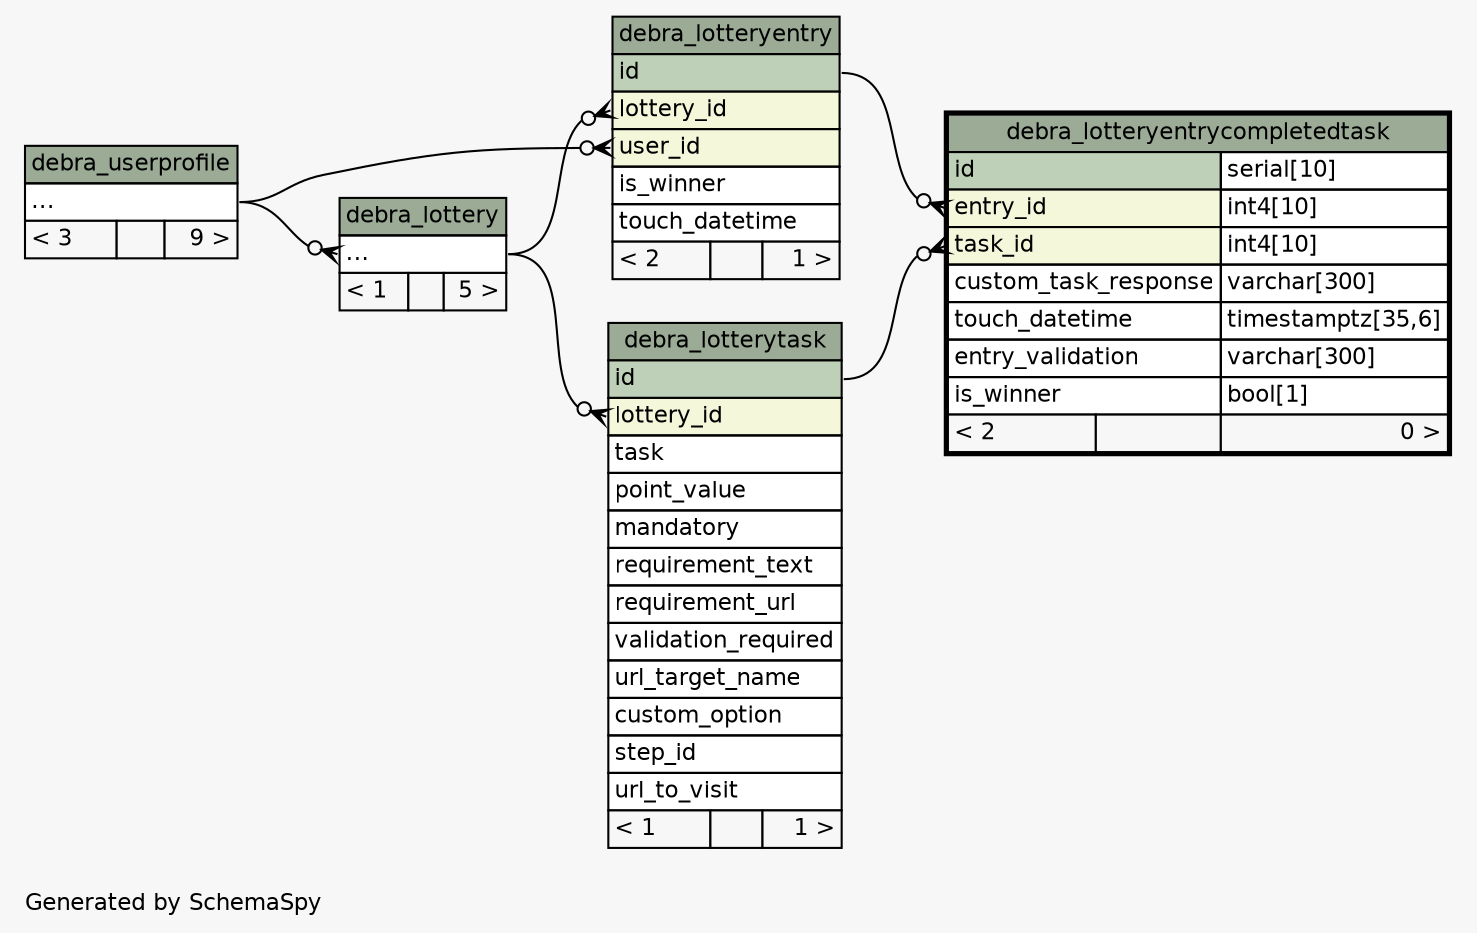 // dot 2.36.0 on Linux 3.17.0-rc4-a1
// SchemaSpy rev 590
digraph "twoDegreesRelationshipsDiagram" {
  graph [
    rankdir="RL"
    bgcolor="#f7f7f7"
    label="\nGenerated by SchemaSpy"
    labeljust="l"
    nodesep="0.18"
    ranksep="0.46"
    fontname="Helvetica"
    fontsize="11"
  ];
  node [
    fontname="Helvetica"
    fontsize="11"
    shape="plaintext"
  ];
  edge [
    arrowsize="0.8"
  ];
  "debra_lottery":"elipses":w -> "debra_userprofile":"elipses":e [arrowhead=none dir=back arrowtail=crowodot];
  "debra_lotteryentry":"lottery_id":w -> "debra_lottery":"elipses":e [arrowhead=none dir=back arrowtail=crowodot];
  "debra_lotteryentry":"user_id":w -> "debra_userprofile":"elipses":e [arrowhead=none dir=back arrowtail=crowodot];
  "debra_lotteryentrycompletedtask":"entry_id":w -> "debra_lotteryentry":"id":e [arrowhead=none dir=back arrowtail=crowodot];
  "debra_lotteryentrycompletedtask":"task_id":w -> "debra_lotterytask":"id":e [arrowhead=none dir=back arrowtail=crowodot];
  "debra_lotterytask":"lottery_id":w -> "debra_lottery":"elipses":e [arrowhead=none dir=back arrowtail=crowodot];
  "debra_lottery" [
    label=<
    <TABLE BORDER="0" CELLBORDER="1" CELLSPACING="0" BGCOLOR="#ffffff">
      <TR><TD COLSPAN="3" BGCOLOR="#9bab96" ALIGN="CENTER">debra_lottery</TD></TR>
      <TR><TD PORT="elipses" COLSPAN="3" ALIGN="LEFT">...</TD></TR>
      <TR><TD ALIGN="LEFT" BGCOLOR="#f7f7f7">&lt; 1</TD><TD ALIGN="RIGHT" BGCOLOR="#f7f7f7">  </TD><TD ALIGN="RIGHT" BGCOLOR="#f7f7f7">5 &gt;</TD></TR>
    </TABLE>>
    URL="debra_lottery.html"
    tooltip="debra_lottery"
  ];
  "debra_lotteryentry" [
    label=<
    <TABLE BORDER="0" CELLBORDER="1" CELLSPACING="0" BGCOLOR="#ffffff">
      <TR><TD COLSPAN="3" BGCOLOR="#9bab96" ALIGN="CENTER">debra_lotteryentry</TD></TR>
      <TR><TD PORT="id" COLSPAN="3" BGCOLOR="#bed1b8" ALIGN="LEFT">id</TD></TR>
      <TR><TD PORT="lottery_id" COLSPAN="3" BGCOLOR="#f4f7da" ALIGN="LEFT">lottery_id</TD></TR>
      <TR><TD PORT="user_id" COLSPAN="3" BGCOLOR="#f4f7da" ALIGN="LEFT">user_id</TD></TR>
      <TR><TD PORT="is_winner" COLSPAN="3" ALIGN="LEFT">is_winner</TD></TR>
      <TR><TD PORT="touch_datetime" COLSPAN="3" ALIGN="LEFT">touch_datetime</TD></TR>
      <TR><TD ALIGN="LEFT" BGCOLOR="#f7f7f7">&lt; 2</TD><TD ALIGN="RIGHT" BGCOLOR="#f7f7f7">  </TD><TD ALIGN="RIGHT" BGCOLOR="#f7f7f7">1 &gt;</TD></TR>
    </TABLE>>
    URL="debra_lotteryentry.html"
    tooltip="debra_lotteryentry"
  ];
  "debra_lotteryentrycompletedtask" [
    label=<
    <TABLE BORDER="2" CELLBORDER="1" CELLSPACING="0" BGCOLOR="#ffffff">
      <TR><TD COLSPAN="3" BGCOLOR="#9bab96" ALIGN="CENTER">debra_lotteryentrycompletedtask</TD></TR>
      <TR><TD PORT="id" COLSPAN="2" BGCOLOR="#bed1b8" ALIGN="LEFT">id</TD><TD PORT="id.type" ALIGN="LEFT">serial[10]</TD></TR>
      <TR><TD PORT="entry_id" COLSPAN="2" BGCOLOR="#f4f7da" ALIGN="LEFT">entry_id</TD><TD PORT="entry_id.type" ALIGN="LEFT">int4[10]</TD></TR>
      <TR><TD PORT="task_id" COLSPAN="2" BGCOLOR="#f4f7da" ALIGN="LEFT">task_id</TD><TD PORT="task_id.type" ALIGN="LEFT">int4[10]</TD></TR>
      <TR><TD PORT="custom_task_response" COLSPAN="2" ALIGN="LEFT">custom_task_response</TD><TD PORT="custom_task_response.type" ALIGN="LEFT">varchar[300]</TD></TR>
      <TR><TD PORT="touch_datetime" COLSPAN="2" ALIGN="LEFT">touch_datetime</TD><TD PORT="touch_datetime.type" ALIGN="LEFT">timestamptz[35,6]</TD></TR>
      <TR><TD PORT="entry_validation" COLSPAN="2" ALIGN="LEFT">entry_validation</TD><TD PORT="entry_validation.type" ALIGN="LEFT">varchar[300]</TD></TR>
      <TR><TD PORT="is_winner" COLSPAN="2" ALIGN="LEFT">is_winner</TD><TD PORT="is_winner.type" ALIGN="LEFT">bool[1]</TD></TR>
      <TR><TD ALIGN="LEFT" BGCOLOR="#f7f7f7">&lt; 2</TD><TD ALIGN="RIGHT" BGCOLOR="#f7f7f7">  </TD><TD ALIGN="RIGHT" BGCOLOR="#f7f7f7">0 &gt;</TD></TR>
    </TABLE>>
    URL="debra_lotteryentrycompletedtask.html"
    tooltip="debra_lotteryentrycompletedtask"
  ];
  "debra_lotterytask" [
    label=<
    <TABLE BORDER="0" CELLBORDER="1" CELLSPACING="0" BGCOLOR="#ffffff">
      <TR><TD COLSPAN="3" BGCOLOR="#9bab96" ALIGN="CENTER">debra_lotterytask</TD></TR>
      <TR><TD PORT="id" COLSPAN="3" BGCOLOR="#bed1b8" ALIGN="LEFT">id</TD></TR>
      <TR><TD PORT="lottery_id" COLSPAN="3" BGCOLOR="#f4f7da" ALIGN="LEFT">lottery_id</TD></TR>
      <TR><TD PORT="task" COLSPAN="3" ALIGN="LEFT">task</TD></TR>
      <TR><TD PORT="point_value" COLSPAN="3" ALIGN="LEFT">point_value</TD></TR>
      <TR><TD PORT="mandatory" COLSPAN="3" ALIGN="LEFT">mandatory</TD></TR>
      <TR><TD PORT="requirement_text" COLSPAN="3" ALIGN="LEFT">requirement_text</TD></TR>
      <TR><TD PORT="requirement_url" COLSPAN="3" ALIGN="LEFT">requirement_url</TD></TR>
      <TR><TD PORT="validation_required" COLSPAN="3" ALIGN="LEFT">validation_required</TD></TR>
      <TR><TD PORT="url_target_name" COLSPAN="3" ALIGN="LEFT">url_target_name</TD></TR>
      <TR><TD PORT="custom_option" COLSPAN="3" ALIGN="LEFT">custom_option</TD></TR>
      <TR><TD PORT="step_id" COLSPAN="3" ALIGN="LEFT">step_id</TD></TR>
      <TR><TD PORT="url_to_visit" COLSPAN="3" ALIGN="LEFT">url_to_visit</TD></TR>
      <TR><TD ALIGN="LEFT" BGCOLOR="#f7f7f7">&lt; 1</TD><TD ALIGN="RIGHT" BGCOLOR="#f7f7f7">  </TD><TD ALIGN="RIGHT" BGCOLOR="#f7f7f7">1 &gt;</TD></TR>
    </TABLE>>
    URL="debra_lotterytask.html"
    tooltip="debra_lotterytask"
  ];
  "debra_userprofile" [
    label=<
    <TABLE BORDER="0" CELLBORDER="1" CELLSPACING="0" BGCOLOR="#ffffff">
      <TR><TD COLSPAN="3" BGCOLOR="#9bab96" ALIGN="CENTER">debra_userprofile</TD></TR>
      <TR><TD PORT="elipses" COLSPAN="3" ALIGN="LEFT">...</TD></TR>
      <TR><TD ALIGN="LEFT" BGCOLOR="#f7f7f7">&lt; 3</TD><TD ALIGN="RIGHT" BGCOLOR="#f7f7f7">  </TD><TD ALIGN="RIGHT" BGCOLOR="#f7f7f7">9 &gt;</TD></TR>
    </TABLE>>
    URL="debra_userprofile.html"
    tooltip="debra_userprofile"
  ];
}
